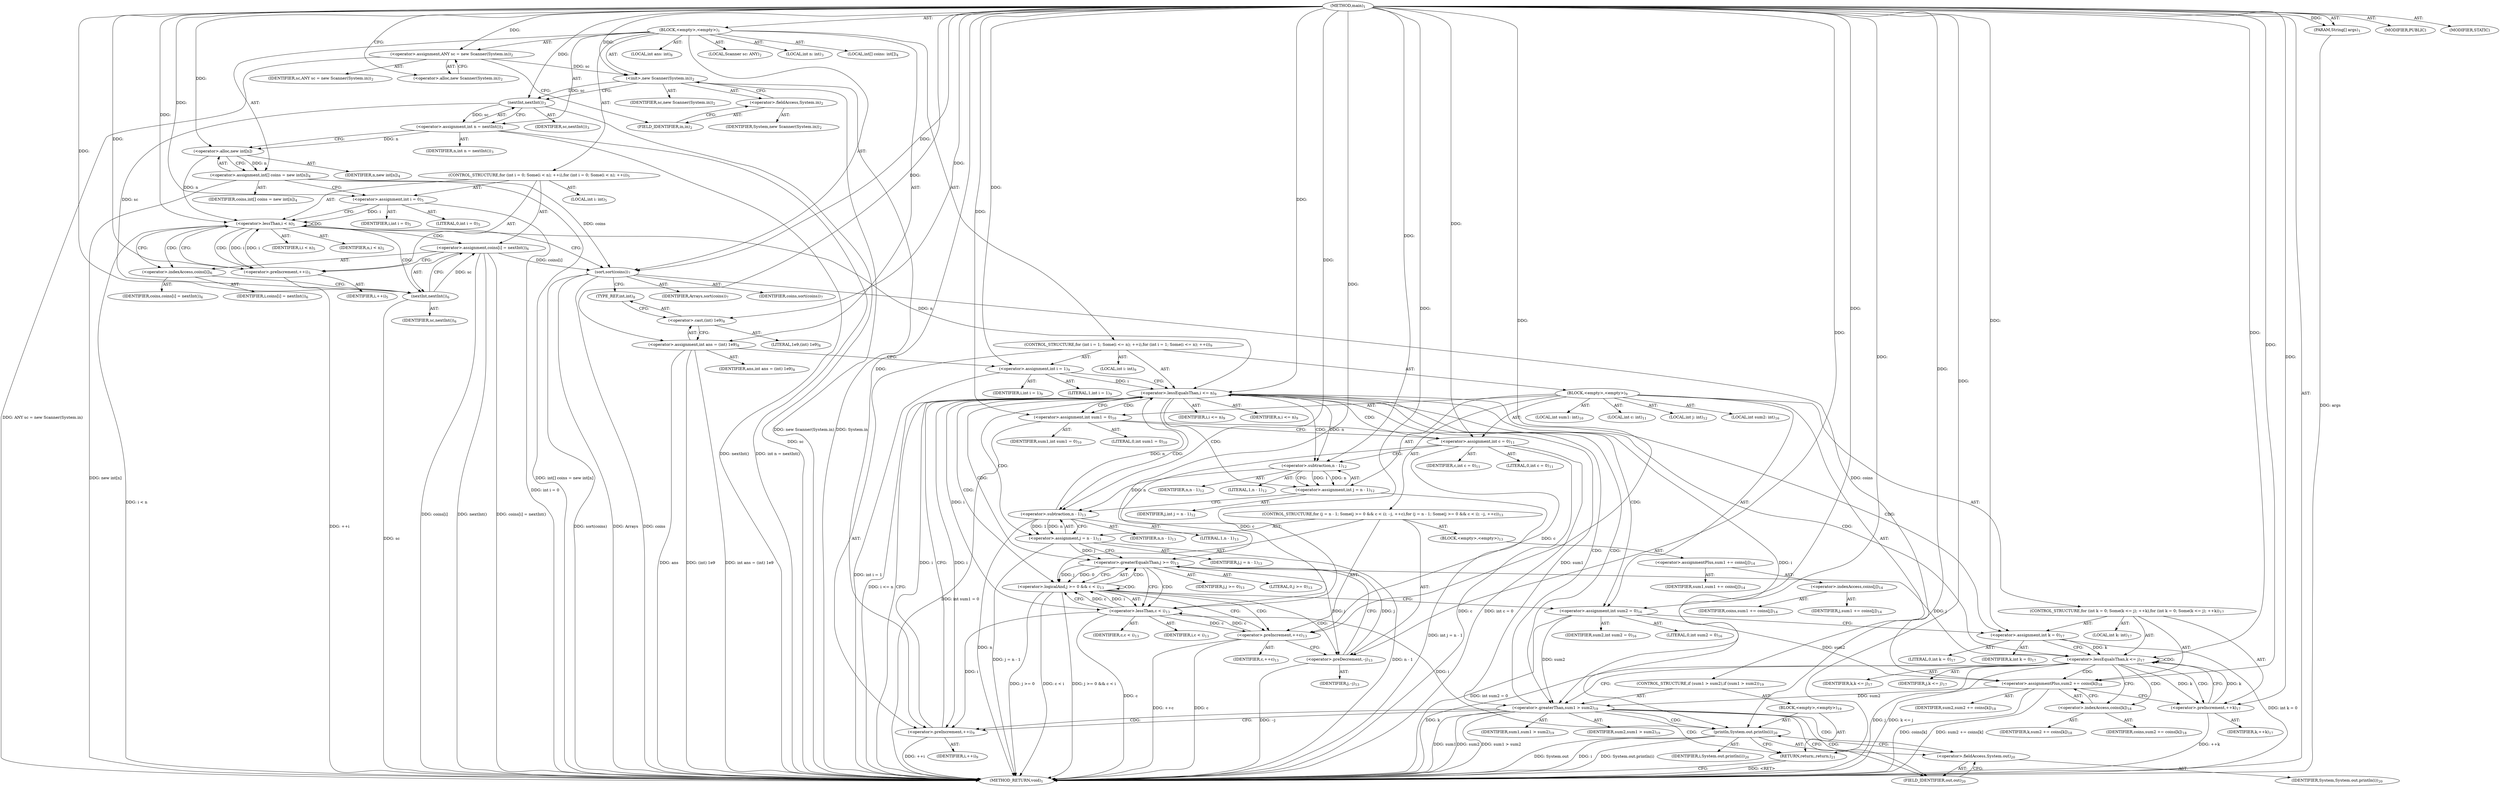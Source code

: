digraph "main" {  
"19" [label = <(METHOD,main)<SUB>1</SUB>> ]
"20" [label = <(PARAM,String[] args)<SUB>1</SUB>> ]
"21" [label = <(BLOCK,&lt;empty&gt;,&lt;empty&gt;)<SUB>1</SUB>> ]
"4" [label = <(LOCAL,Scanner sc: ANY)<SUB>2</SUB>> ]
"22" [label = <(&lt;operator&gt;.assignment,ANY sc = new Scanner(System.in))<SUB>2</SUB>> ]
"23" [label = <(IDENTIFIER,sc,ANY sc = new Scanner(System.in))<SUB>2</SUB>> ]
"24" [label = <(&lt;operator&gt;.alloc,new Scanner(System.in))<SUB>2</SUB>> ]
"25" [label = <(&lt;init&gt;,new Scanner(System.in))<SUB>2</SUB>> ]
"3" [label = <(IDENTIFIER,sc,new Scanner(System.in))<SUB>2</SUB>> ]
"26" [label = <(&lt;operator&gt;.fieldAccess,System.in)<SUB>2</SUB>> ]
"27" [label = <(IDENTIFIER,System,new Scanner(System.in))<SUB>2</SUB>> ]
"28" [label = <(FIELD_IDENTIFIER,in,in)<SUB>2</SUB>> ]
"29" [label = <(LOCAL,int n: int)<SUB>3</SUB>> ]
"30" [label = <(&lt;operator&gt;.assignment,int n = nextInt())<SUB>3</SUB>> ]
"31" [label = <(IDENTIFIER,n,int n = nextInt())<SUB>3</SUB>> ]
"32" [label = <(nextInt,nextInt())<SUB>3</SUB>> ]
"33" [label = <(IDENTIFIER,sc,nextInt())<SUB>3</SUB>> ]
"34" [label = <(LOCAL,int[] coins: int[])<SUB>4</SUB>> ]
"35" [label = <(&lt;operator&gt;.assignment,int[] coins = new int[n])<SUB>4</SUB>> ]
"36" [label = <(IDENTIFIER,coins,int[] coins = new int[n])<SUB>4</SUB>> ]
"37" [label = <(&lt;operator&gt;.alloc,new int[n])> ]
"38" [label = <(IDENTIFIER,n,new int[n])<SUB>4</SUB>> ]
"39" [label = <(CONTROL_STRUCTURE,for (int i = 0; Some(i &lt; n); ++i),for (int i = 0; Some(i &lt; n); ++i))<SUB>5</SUB>> ]
"40" [label = <(LOCAL,int i: int)<SUB>5</SUB>> ]
"41" [label = <(&lt;operator&gt;.assignment,int i = 0)<SUB>5</SUB>> ]
"42" [label = <(IDENTIFIER,i,int i = 0)<SUB>5</SUB>> ]
"43" [label = <(LITERAL,0,int i = 0)<SUB>5</SUB>> ]
"44" [label = <(&lt;operator&gt;.lessThan,i &lt; n)<SUB>5</SUB>> ]
"45" [label = <(IDENTIFIER,i,i &lt; n)<SUB>5</SUB>> ]
"46" [label = <(IDENTIFIER,n,i &lt; n)<SUB>5</SUB>> ]
"47" [label = <(&lt;operator&gt;.preIncrement,++i)<SUB>5</SUB>> ]
"48" [label = <(IDENTIFIER,i,++i)<SUB>5</SUB>> ]
"49" [label = <(&lt;operator&gt;.assignment,coins[i] = nextInt())<SUB>6</SUB>> ]
"50" [label = <(&lt;operator&gt;.indexAccess,coins[i])<SUB>6</SUB>> ]
"51" [label = <(IDENTIFIER,coins,coins[i] = nextInt())<SUB>6</SUB>> ]
"52" [label = <(IDENTIFIER,i,coins[i] = nextInt())<SUB>6</SUB>> ]
"53" [label = <(nextInt,nextInt())<SUB>6</SUB>> ]
"54" [label = <(IDENTIFIER,sc,nextInt())<SUB>6</SUB>> ]
"55" [label = <(sort,sort(coins))<SUB>7</SUB>> ]
"56" [label = <(IDENTIFIER,Arrays,sort(coins))<SUB>7</SUB>> ]
"57" [label = <(IDENTIFIER,coins,sort(coins))<SUB>7</SUB>> ]
"58" [label = <(LOCAL,int ans: int)<SUB>8</SUB>> ]
"59" [label = <(&lt;operator&gt;.assignment,int ans = (int) 1e9)<SUB>8</SUB>> ]
"60" [label = <(IDENTIFIER,ans,int ans = (int) 1e9)<SUB>8</SUB>> ]
"61" [label = <(&lt;operator&gt;.cast,(int) 1e9)<SUB>8</SUB>> ]
"62" [label = <(TYPE_REF,int,int)<SUB>8</SUB>> ]
"63" [label = <(LITERAL,1e9,(int) 1e9)<SUB>8</SUB>> ]
"64" [label = <(CONTROL_STRUCTURE,for (int i = 1; Some(i &lt;= n); ++i),for (int i = 1; Some(i &lt;= n); ++i))<SUB>9</SUB>> ]
"65" [label = <(LOCAL,int i: int)<SUB>9</SUB>> ]
"66" [label = <(&lt;operator&gt;.assignment,int i = 1)<SUB>9</SUB>> ]
"67" [label = <(IDENTIFIER,i,int i = 1)<SUB>9</SUB>> ]
"68" [label = <(LITERAL,1,int i = 1)<SUB>9</SUB>> ]
"69" [label = <(&lt;operator&gt;.lessEqualsThan,i &lt;= n)<SUB>9</SUB>> ]
"70" [label = <(IDENTIFIER,i,i &lt;= n)<SUB>9</SUB>> ]
"71" [label = <(IDENTIFIER,n,i &lt;= n)<SUB>9</SUB>> ]
"72" [label = <(&lt;operator&gt;.preIncrement,++i)<SUB>9</SUB>> ]
"73" [label = <(IDENTIFIER,i,++i)<SUB>9</SUB>> ]
"74" [label = <(BLOCK,&lt;empty&gt;,&lt;empty&gt;)<SUB>9</SUB>> ]
"75" [label = <(LOCAL,int sum1: int)<SUB>10</SUB>> ]
"76" [label = <(&lt;operator&gt;.assignment,int sum1 = 0)<SUB>10</SUB>> ]
"77" [label = <(IDENTIFIER,sum1,int sum1 = 0)<SUB>10</SUB>> ]
"78" [label = <(LITERAL,0,int sum1 = 0)<SUB>10</SUB>> ]
"79" [label = <(LOCAL,int c: int)<SUB>11</SUB>> ]
"80" [label = <(&lt;operator&gt;.assignment,int c = 0)<SUB>11</SUB>> ]
"81" [label = <(IDENTIFIER,c,int c = 0)<SUB>11</SUB>> ]
"82" [label = <(LITERAL,0,int c = 0)<SUB>11</SUB>> ]
"83" [label = <(LOCAL,int j: int)<SUB>12</SUB>> ]
"84" [label = <(&lt;operator&gt;.assignment,int j = n - 1)<SUB>12</SUB>> ]
"85" [label = <(IDENTIFIER,j,int j = n - 1)<SUB>12</SUB>> ]
"86" [label = <(&lt;operator&gt;.subtraction,n - 1)<SUB>12</SUB>> ]
"87" [label = <(IDENTIFIER,n,n - 1)<SUB>12</SUB>> ]
"88" [label = <(LITERAL,1,n - 1)<SUB>12</SUB>> ]
"89" [label = <(CONTROL_STRUCTURE,for (j = n - 1; Some(j &gt;= 0 &amp;&amp; c &lt; i); --j, ++c),for (j = n - 1; Some(j &gt;= 0 &amp;&amp; c &lt; i); --j, ++c))<SUB>13</SUB>> ]
"90" [label = <(&lt;operator&gt;.assignment,j = n - 1)<SUB>13</SUB>> ]
"91" [label = <(IDENTIFIER,j,j = n - 1)<SUB>13</SUB>> ]
"92" [label = <(&lt;operator&gt;.subtraction,n - 1)<SUB>13</SUB>> ]
"93" [label = <(IDENTIFIER,n,n - 1)<SUB>13</SUB>> ]
"94" [label = <(LITERAL,1,n - 1)<SUB>13</SUB>> ]
"95" [label = <(&lt;operator&gt;.logicalAnd,j &gt;= 0 &amp;&amp; c &lt; i)<SUB>13</SUB>> ]
"96" [label = <(&lt;operator&gt;.greaterEqualsThan,j &gt;= 0)<SUB>13</SUB>> ]
"97" [label = <(IDENTIFIER,j,j &gt;= 0)<SUB>13</SUB>> ]
"98" [label = <(LITERAL,0,j &gt;= 0)<SUB>13</SUB>> ]
"99" [label = <(&lt;operator&gt;.lessThan,c &lt; i)<SUB>13</SUB>> ]
"100" [label = <(IDENTIFIER,c,c &lt; i)<SUB>13</SUB>> ]
"101" [label = <(IDENTIFIER,i,c &lt; i)<SUB>13</SUB>> ]
"102" [label = <(&lt;operator&gt;.preDecrement,--j)<SUB>13</SUB>> ]
"103" [label = <(IDENTIFIER,j,--j)<SUB>13</SUB>> ]
"104" [label = <(&lt;operator&gt;.preIncrement,++c)<SUB>13</SUB>> ]
"105" [label = <(IDENTIFIER,c,++c)<SUB>13</SUB>> ]
"106" [label = <(BLOCK,&lt;empty&gt;,&lt;empty&gt;)<SUB>13</SUB>> ]
"107" [label = <(&lt;operator&gt;.assignmentPlus,sum1 += coins[j])<SUB>14</SUB>> ]
"108" [label = <(IDENTIFIER,sum1,sum1 += coins[j])<SUB>14</SUB>> ]
"109" [label = <(&lt;operator&gt;.indexAccess,coins[j])<SUB>14</SUB>> ]
"110" [label = <(IDENTIFIER,coins,sum1 += coins[j])<SUB>14</SUB>> ]
"111" [label = <(IDENTIFIER,j,sum1 += coins[j])<SUB>14</SUB>> ]
"112" [label = <(LOCAL,int sum2: int)<SUB>16</SUB>> ]
"113" [label = <(&lt;operator&gt;.assignment,int sum2 = 0)<SUB>16</SUB>> ]
"114" [label = <(IDENTIFIER,sum2,int sum2 = 0)<SUB>16</SUB>> ]
"115" [label = <(LITERAL,0,int sum2 = 0)<SUB>16</SUB>> ]
"116" [label = <(CONTROL_STRUCTURE,for (int k = 0; Some(k &lt;= j); ++k),for (int k = 0; Some(k &lt;= j); ++k))<SUB>17</SUB>> ]
"117" [label = <(LOCAL,int k: int)<SUB>17</SUB>> ]
"118" [label = <(&lt;operator&gt;.assignment,int k = 0)<SUB>17</SUB>> ]
"119" [label = <(IDENTIFIER,k,int k = 0)<SUB>17</SUB>> ]
"120" [label = <(LITERAL,0,int k = 0)<SUB>17</SUB>> ]
"121" [label = <(&lt;operator&gt;.lessEqualsThan,k &lt;= j)<SUB>17</SUB>> ]
"122" [label = <(IDENTIFIER,k,k &lt;= j)<SUB>17</SUB>> ]
"123" [label = <(IDENTIFIER,j,k &lt;= j)<SUB>17</SUB>> ]
"124" [label = <(&lt;operator&gt;.preIncrement,++k)<SUB>17</SUB>> ]
"125" [label = <(IDENTIFIER,k,++k)<SUB>17</SUB>> ]
"126" [label = <(&lt;operator&gt;.assignmentPlus,sum2 += coins[k])<SUB>18</SUB>> ]
"127" [label = <(IDENTIFIER,sum2,sum2 += coins[k])<SUB>18</SUB>> ]
"128" [label = <(&lt;operator&gt;.indexAccess,coins[k])<SUB>18</SUB>> ]
"129" [label = <(IDENTIFIER,coins,sum2 += coins[k])<SUB>18</SUB>> ]
"130" [label = <(IDENTIFIER,k,sum2 += coins[k])<SUB>18</SUB>> ]
"131" [label = <(CONTROL_STRUCTURE,if (sum1 &gt; sum2),if (sum1 &gt; sum2))<SUB>19</SUB>> ]
"132" [label = <(&lt;operator&gt;.greaterThan,sum1 &gt; sum2)<SUB>19</SUB>> ]
"133" [label = <(IDENTIFIER,sum1,sum1 &gt; sum2)<SUB>19</SUB>> ]
"134" [label = <(IDENTIFIER,sum2,sum1 &gt; sum2)<SUB>19</SUB>> ]
"135" [label = <(BLOCK,&lt;empty&gt;,&lt;empty&gt;)<SUB>19</SUB>> ]
"136" [label = <(println,System.out.println(i))<SUB>20</SUB>> ]
"137" [label = <(&lt;operator&gt;.fieldAccess,System.out)<SUB>20</SUB>> ]
"138" [label = <(IDENTIFIER,System,System.out.println(i))<SUB>20</SUB>> ]
"139" [label = <(FIELD_IDENTIFIER,out,out)<SUB>20</SUB>> ]
"140" [label = <(IDENTIFIER,i,System.out.println(i))<SUB>20</SUB>> ]
"141" [label = <(RETURN,return;,return;)<SUB>21</SUB>> ]
"142" [label = <(MODIFIER,PUBLIC)> ]
"143" [label = <(MODIFIER,STATIC)> ]
"144" [label = <(METHOD_RETURN,void)<SUB>1</SUB>> ]
  "19" -> "20"  [ label = "AST: "] 
  "19" -> "21"  [ label = "AST: "] 
  "19" -> "142"  [ label = "AST: "] 
  "19" -> "143"  [ label = "AST: "] 
  "19" -> "144"  [ label = "AST: "] 
  "21" -> "4"  [ label = "AST: "] 
  "21" -> "22"  [ label = "AST: "] 
  "21" -> "25"  [ label = "AST: "] 
  "21" -> "29"  [ label = "AST: "] 
  "21" -> "30"  [ label = "AST: "] 
  "21" -> "34"  [ label = "AST: "] 
  "21" -> "35"  [ label = "AST: "] 
  "21" -> "39"  [ label = "AST: "] 
  "21" -> "55"  [ label = "AST: "] 
  "21" -> "58"  [ label = "AST: "] 
  "21" -> "59"  [ label = "AST: "] 
  "21" -> "64"  [ label = "AST: "] 
  "22" -> "23"  [ label = "AST: "] 
  "22" -> "24"  [ label = "AST: "] 
  "25" -> "3"  [ label = "AST: "] 
  "25" -> "26"  [ label = "AST: "] 
  "26" -> "27"  [ label = "AST: "] 
  "26" -> "28"  [ label = "AST: "] 
  "30" -> "31"  [ label = "AST: "] 
  "30" -> "32"  [ label = "AST: "] 
  "32" -> "33"  [ label = "AST: "] 
  "35" -> "36"  [ label = "AST: "] 
  "35" -> "37"  [ label = "AST: "] 
  "37" -> "38"  [ label = "AST: "] 
  "39" -> "40"  [ label = "AST: "] 
  "39" -> "41"  [ label = "AST: "] 
  "39" -> "44"  [ label = "AST: "] 
  "39" -> "47"  [ label = "AST: "] 
  "39" -> "49"  [ label = "AST: "] 
  "41" -> "42"  [ label = "AST: "] 
  "41" -> "43"  [ label = "AST: "] 
  "44" -> "45"  [ label = "AST: "] 
  "44" -> "46"  [ label = "AST: "] 
  "47" -> "48"  [ label = "AST: "] 
  "49" -> "50"  [ label = "AST: "] 
  "49" -> "53"  [ label = "AST: "] 
  "50" -> "51"  [ label = "AST: "] 
  "50" -> "52"  [ label = "AST: "] 
  "53" -> "54"  [ label = "AST: "] 
  "55" -> "56"  [ label = "AST: "] 
  "55" -> "57"  [ label = "AST: "] 
  "59" -> "60"  [ label = "AST: "] 
  "59" -> "61"  [ label = "AST: "] 
  "61" -> "62"  [ label = "AST: "] 
  "61" -> "63"  [ label = "AST: "] 
  "64" -> "65"  [ label = "AST: "] 
  "64" -> "66"  [ label = "AST: "] 
  "64" -> "69"  [ label = "AST: "] 
  "64" -> "72"  [ label = "AST: "] 
  "64" -> "74"  [ label = "AST: "] 
  "66" -> "67"  [ label = "AST: "] 
  "66" -> "68"  [ label = "AST: "] 
  "69" -> "70"  [ label = "AST: "] 
  "69" -> "71"  [ label = "AST: "] 
  "72" -> "73"  [ label = "AST: "] 
  "74" -> "75"  [ label = "AST: "] 
  "74" -> "76"  [ label = "AST: "] 
  "74" -> "79"  [ label = "AST: "] 
  "74" -> "80"  [ label = "AST: "] 
  "74" -> "83"  [ label = "AST: "] 
  "74" -> "84"  [ label = "AST: "] 
  "74" -> "89"  [ label = "AST: "] 
  "74" -> "112"  [ label = "AST: "] 
  "74" -> "113"  [ label = "AST: "] 
  "74" -> "116"  [ label = "AST: "] 
  "74" -> "131"  [ label = "AST: "] 
  "76" -> "77"  [ label = "AST: "] 
  "76" -> "78"  [ label = "AST: "] 
  "80" -> "81"  [ label = "AST: "] 
  "80" -> "82"  [ label = "AST: "] 
  "84" -> "85"  [ label = "AST: "] 
  "84" -> "86"  [ label = "AST: "] 
  "86" -> "87"  [ label = "AST: "] 
  "86" -> "88"  [ label = "AST: "] 
  "89" -> "90"  [ label = "AST: "] 
  "89" -> "95"  [ label = "AST: "] 
  "89" -> "102"  [ label = "AST: "] 
  "89" -> "104"  [ label = "AST: "] 
  "89" -> "106"  [ label = "AST: "] 
  "90" -> "91"  [ label = "AST: "] 
  "90" -> "92"  [ label = "AST: "] 
  "92" -> "93"  [ label = "AST: "] 
  "92" -> "94"  [ label = "AST: "] 
  "95" -> "96"  [ label = "AST: "] 
  "95" -> "99"  [ label = "AST: "] 
  "96" -> "97"  [ label = "AST: "] 
  "96" -> "98"  [ label = "AST: "] 
  "99" -> "100"  [ label = "AST: "] 
  "99" -> "101"  [ label = "AST: "] 
  "102" -> "103"  [ label = "AST: "] 
  "104" -> "105"  [ label = "AST: "] 
  "106" -> "107"  [ label = "AST: "] 
  "107" -> "108"  [ label = "AST: "] 
  "107" -> "109"  [ label = "AST: "] 
  "109" -> "110"  [ label = "AST: "] 
  "109" -> "111"  [ label = "AST: "] 
  "113" -> "114"  [ label = "AST: "] 
  "113" -> "115"  [ label = "AST: "] 
  "116" -> "117"  [ label = "AST: "] 
  "116" -> "118"  [ label = "AST: "] 
  "116" -> "121"  [ label = "AST: "] 
  "116" -> "124"  [ label = "AST: "] 
  "116" -> "126"  [ label = "AST: "] 
  "118" -> "119"  [ label = "AST: "] 
  "118" -> "120"  [ label = "AST: "] 
  "121" -> "122"  [ label = "AST: "] 
  "121" -> "123"  [ label = "AST: "] 
  "124" -> "125"  [ label = "AST: "] 
  "126" -> "127"  [ label = "AST: "] 
  "126" -> "128"  [ label = "AST: "] 
  "128" -> "129"  [ label = "AST: "] 
  "128" -> "130"  [ label = "AST: "] 
  "131" -> "132"  [ label = "AST: "] 
  "131" -> "135"  [ label = "AST: "] 
  "132" -> "133"  [ label = "AST: "] 
  "132" -> "134"  [ label = "AST: "] 
  "135" -> "136"  [ label = "AST: "] 
  "135" -> "141"  [ label = "AST: "] 
  "136" -> "137"  [ label = "AST: "] 
  "136" -> "140"  [ label = "AST: "] 
  "137" -> "138"  [ label = "AST: "] 
  "137" -> "139"  [ label = "AST: "] 
  "22" -> "28"  [ label = "CFG: "] 
  "25" -> "32"  [ label = "CFG: "] 
  "30" -> "37"  [ label = "CFG: "] 
  "35" -> "41"  [ label = "CFG: "] 
  "55" -> "62"  [ label = "CFG: "] 
  "59" -> "66"  [ label = "CFG: "] 
  "24" -> "22"  [ label = "CFG: "] 
  "26" -> "25"  [ label = "CFG: "] 
  "32" -> "30"  [ label = "CFG: "] 
  "37" -> "35"  [ label = "CFG: "] 
  "41" -> "44"  [ label = "CFG: "] 
  "44" -> "50"  [ label = "CFG: "] 
  "44" -> "55"  [ label = "CFG: "] 
  "47" -> "44"  [ label = "CFG: "] 
  "49" -> "47"  [ label = "CFG: "] 
  "61" -> "59"  [ label = "CFG: "] 
  "66" -> "69"  [ label = "CFG: "] 
  "69" -> "144"  [ label = "CFG: "] 
  "69" -> "76"  [ label = "CFG: "] 
  "72" -> "69"  [ label = "CFG: "] 
  "28" -> "26"  [ label = "CFG: "] 
  "50" -> "53"  [ label = "CFG: "] 
  "53" -> "49"  [ label = "CFG: "] 
  "62" -> "61"  [ label = "CFG: "] 
  "76" -> "80"  [ label = "CFG: "] 
  "80" -> "86"  [ label = "CFG: "] 
  "84" -> "92"  [ label = "CFG: "] 
  "113" -> "118"  [ label = "CFG: "] 
  "86" -> "84"  [ label = "CFG: "] 
  "90" -> "96"  [ label = "CFG: "] 
  "95" -> "104"  [ label = "CFG: "] 
  "95" -> "113"  [ label = "CFG: "] 
  "102" -> "96"  [ label = "CFG: "] 
  "104" -> "102"  [ label = "CFG: "] 
  "118" -> "121"  [ label = "CFG: "] 
  "121" -> "128"  [ label = "CFG: "] 
  "121" -> "132"  [ label = "CFG: "] 
  "124" -> "121"  [ label = "CFG: "] 
  "126" -> "124"  [ label = "CFG: "] 
  "132" -> "139"  [ label = "CFG: "] 
  "132" -> "72"  [ label = "CFG: "] 
  "92" -> "90"  [ label = "CFG: "] 
  "96" -> "95"  [ label = "CFG: "] 
  "96" -> "99"  [ label = "CFG: "] 
  "99" -> "95"  [ label = "CFG: "] 
  "128" -> "126"  [ label = "CFG: "] 
  "136" -> "141"  [ label = "CFG: "] 
  "141" -> "144"  [ label = "CFG: "] 
  "137" -> "136"  [ label = "CFG: "] 
  "139" -> "137"  [ label = "CFG: "] 
  "19" -> "24"  [ label = "CFG: "] 
  "141" -> "144"  [ label = "DDG: &lt;RET&gt;"] 
  "20" -> "144"  [ label = "DDG: args"] 
  "22" -> "144"  [ label = "DDG: ANY sc = new Scanner(System.in)"] 
  "25" -> "144"  [ label = "DDG: System.in"] 
  "25" -> "144"  [ label = "DDG: new Scanner(System.in)"] 
  "32" -> "144"  [ label = "DDG: sc"] 
  "30" -> "144"  [ label = "DDG: nextInt()"] 
  "30" -> "144"  [ label = "DDG: int n = nextInt()"] 
  "35" -> "144"  [ label = "DDG: new int[n]"] 
  "35" -> "144"  [ label = "DDG: int[] coins = new int[n]"] 
  "41" -> "144"  [ label = "DDG: int i = 0"] 
  "44" -> "144"  [ label = "DDG: i &lt; n"] 
  "55" -> "144"  [ label = "DDG: coins"] 
  "55" -> "144"  [ label = "DDG: sort(coins)"] 
  "59" -> "144"  [ label = "DDG: ans"] 
  "59" -> "144"  [ label = "DDG: (int) 1e9"] 
  "59" -> "144"  [ label = "DDG: int ans = (int) 1e9"] 
  "66" -> "144"  [ label = "DDG: int i = 1"] 
  "69" -> "144"  [ label = "DDG: i &lt;= n"] 
  "76" -> "144"  [ label = "DDG: int sum1 = 0"] 
  "80" -> "144"  [ label = "DDG: c"] 
  "80" -> "144"  [ label = "DDG: int c = 0"] 
  "84" -> "144"  [ label = "DDG: int j = n - 1"] 
  "92" -> "144"  [ label = "DDG: n"] 
  "90" -> "144"  [ label = "DDG: n - 1"] 
  "90" -> "144"  [ label = "DDG: j = n - 1"] 
  "95" -> "144"  [ label = "DDG: j &gt;= 0"] 
  "99" -> "144"  [ label = "DDG: c"] 
  "95" -> "144"  [ label = "DDG: c &lt; i"] 
  "95" -> "144"  [ label = "DDG: j &gt;= 0 &amp;&amp; c &lt; i"] 
  "113" -> "144"  [ label = "DDG: int sum2 = 0"] 
  "118" -> "144"  [ label = "DDG: int k = 0"] 
  "121" -> "144"  [ label = "DDG: k"] 
  "121" -> "144"  [ label = "DDG: j"] 
  "121" -> "144"  [ label = "DDG: k &lt;= j"] 
  "132" -> "144"  [ label = "DDG: sum1"] 
  "132" -> "144"  [ label = "DDG: sum2"] 
  "132" -> "144"  [ label = "DDG: sum1 &gt; sum2"] 
  "72" -> "144"  [ label = "DDG: ++i"] 
  "136" -> "144"  [ label = "DDG: System.out"] 
  "136" -> "144"  [ label = "DDG: i"] 
  "136" -> "144"  [ label = "DDG: System.out.println(i)"] 
  "126" -> "144"  [ label = "DDG: coins[k]"] 
  "126" -> "144"  [ label = "DDG: sum2 += coins[k]"] 
  "124" -> "144"  [ label = "DDG: ++k"] 
  "104" -> "144"  [ label = "DDG: c"] 
  "104" -> "144"  [ label = "DDG: ++c"] 
  "102" -> "144"  [ label = "DDG: --j"] 
  "49" -> "144"  [ label = "DDG: coins[i]"] 
  "53" -> "144"  [ label = "DDG: sc"] 
  "49" -> "144"  [ label = "DDG: nextInt()"] 
  "49" -> "144"  [ label = "DDG: coins[i] = nextInt()"] 
  "47" -> "144"  [ label = "DDG: ++i"] 
  "55" -> "144"  [ label = "DDG: Arrays"] 
  "19" -> "20"  [ label = "DDG: "] 
  "19" -> "22"  [ label = "DDG: "] 
  "32" -> "30"  [ label = "DDG: sc"] 
  "37" -> "35"  [ label = "DDG: n"] 
  "19" -> "59"  [ label = "DDG: "] 
  "22" -> "25"  [ label = "DDG: sc"] 
  "19" -> "25"  [ label = "DDG: "] 
  "19" -> "41"  [ label = "DDG: "] 
  "53" -> "49"  [ label = "DDG: sc"] 
  "19" -> "55"  [ label = "DDG: "] 
  "35" -> "55"  [ label = "DDG: coins"] 
  "49" -> "55"  [ label = "DDG: coins[i]"] 
  "19" -> "66"  [ label = "DDG: "] 
  "25" -> "32"  [ label = "DDG: sc"] 
  "19" -> "32"  [ label = "DDG: "] 
  "30" -> "37"  [ label = "DDG: n"] 
  "19" -> "37"  [ label = "DDG: "] 
  "41" -> "44"  [ label = "DDG: i"] 
  "47" -> "44"  [ label = "DDG: i"] 
  "19" -> "44"  [ label = "DDG: "] 
  "37" -> "44"  [ label = "DDG: n"] 
  "44" -> "47"  [ label = "DDG: i"] 
  "19" -> "47"  [ label = "DDG: "] 
  "19" -> "61"  [ label = "DDG: "] 
  "66" -> "69"  [ label = "DDG: i"] 
  "72" -> "69"  [ label = "DDG: i"] 
  "19" -> "69"  [ label = "DDG: "] 
  "44" -> "69"  [ label = "DDG: n"] 
  "92" -> "69"  [ label = "DDG: n"] 
  "69" -> "72"  [ label = "DDG: i"] 
  "99" -> "72"  [ label = "DDG: i"] 
  "19" -> "72"  [ label = "DDG: "] 
  "19" -> "76"  [ label = "DDG: "] 
  "19" -> "80"  [ label = "DDG: "] 
  "86" -> "84"  [ label = "DDG: n"] 
  "86" -> "84"  [ label = "DDG: 1"] 
  "19" -> "113"  [ label = "DDG: "] 
  "32" -> "53"  [ label = "DDG: sc"] 
  "19" -> "53"  [ label = "DDG: "] 
  "92" -> "90"  [ label = "DDG: n"] 
  "92" -> "90"  [ label = "DDG: 1"] 
  "19" -> "118"  [ label = "DDG: "] 
  "55" -> "126"  [ label = "DDG: coins"] 
  "69" -> "86"  [ label = "DDG: n"] 
  "19" -> "86"  [ label = "DDG: "] 
  "96" -> "95"  [ label = "DDG: j"] 
  "96" -> "95"  [ label = "DDG: 0"] 
  "99" -> "95"  [ label = "DDG: c"] 
  "99" -> "95"  [ label = "DDG: i"] 
  "96" -> "102"  [ label = "DDG: j"] 
  "19" -> "102"  [ label = "DDG: "] 
  "80" -> "104"  [ label = "DDG: c"] 
  "99" -> "104"  [ label = "DDG: c"] 
  "19" -> "104"  [ label = "DDG: "] 
  "118" -> "121"  [ label = "DDG: k"] 
  "124" -> "121"  [ label = "DDG: k"] 
  "19" -> "121"  [ label = "DDG: "] 
  "96" -> "121"  [ label = "DDG: j"] 
  "121" -> "124"  [ label = "DDG: k"] 
  "19" -> "124"  [ label = "DDG: "] 
  "113" -> "126"  [ label = "DDG: sum2"] 
  "19" -> "126"  [ label = "DDG: "] 
  "76" -> "132"  [ label = "DDG: sum1"] 
  "19" -> "132"  [ label = "DDG: "] 
  "113" -> "132"  [ label = "DDG: sum2"] 
  "126" -> "132"  [ label = "DDG: sum2"] 
  "19" -> "141"  [ label = "DDG: "] 
  "86" -> "92"  [ label = "DDG: n"] 
  "19" -> "92"  [ label = "DDG: "] 
  "90" -> "96"  [ label = "DDG: j"] 
  "102" -> "96"  [ label = "DDG: j"] 
  "19" -> "96"  [ label = "DDG: "] 
  "80" -> "99"  [ label = "DDG: c"] 
  "104" -> "99"  [ label = "DDG: c"] 
  "19" -> "99"  [ label = "DDG: "] 
  "69" -> "99"  [ label = "DDG: i"] 
  "69" -> "136"  [ label = "DDG: i"] 
  "99" -> "136"  [ label = "DDG: i"] 
  "19" -> "136"  [ label = "DDG: "] 
  "44" -> "47"  [ label = "CDG: "] 
  "44" -> "49"  [ label = "CDG: "] 
  "44" -> "50"  [ label = "CDG: "] 
  "44" -> "44"  [ label = "CDG: "] 
  "44" -> "53"  [ label = "CDG: "] 
  "69" -> "96"  [ label = "CDG: "] 
  "69" -> "113"  [ label = "CDG: "] 
  "69" -> "84"  [ label = "CDG: "] 
  "69" -> "132"  [ label = "CDG: "] 
  "69" -> "121"  [ label = "CDG: "] 
  "69" -> "95"  [ label = "CDG: "] 
  "69" -> "92"  [ label = "CDG: "] 
  "69" -> "76"  [ label = "CDG: "] 
  "69" -> "90"  [ label = "CDG: "] 
  "69" -> "80"  [ label = "CDG: "] 
  "69" -> "118"  [ label = "CDG: "] 
  "69" -> "86"  [ label = "CDG: "] 
  "95" -> "96"  [ label = "CDG: "] 
  "95" -> "102"  [ label = "CDG: "] 
  "95" -> "104"  [ label = "CDG: "] 
  "95" -> "95"  [ label = "CDG: "] 
  "121" -> "128"  [ label = "CDG: "] 
  "121" -> "121"  [ label = "CDG: "] 
  "121" -> "126"  [ label = "CDG: "] 
  "121" -> "124"  [ label = "CDG: "] 
  "132" -> "141"  [ label = "CDG: "] 
  "132" -> "136"  [ label = "CDG: "] 
  "132" -> "72"  [ label = "CDG: "] 
  "132" -> "69"  [ label = "CDG: "] 
  "132" -> "137"  [ label = "CDG: "] 
  "132" -> "139"  [ label = "CDG: "] 
  "96" -> "99"  [ label = "CDG: "] 
}
